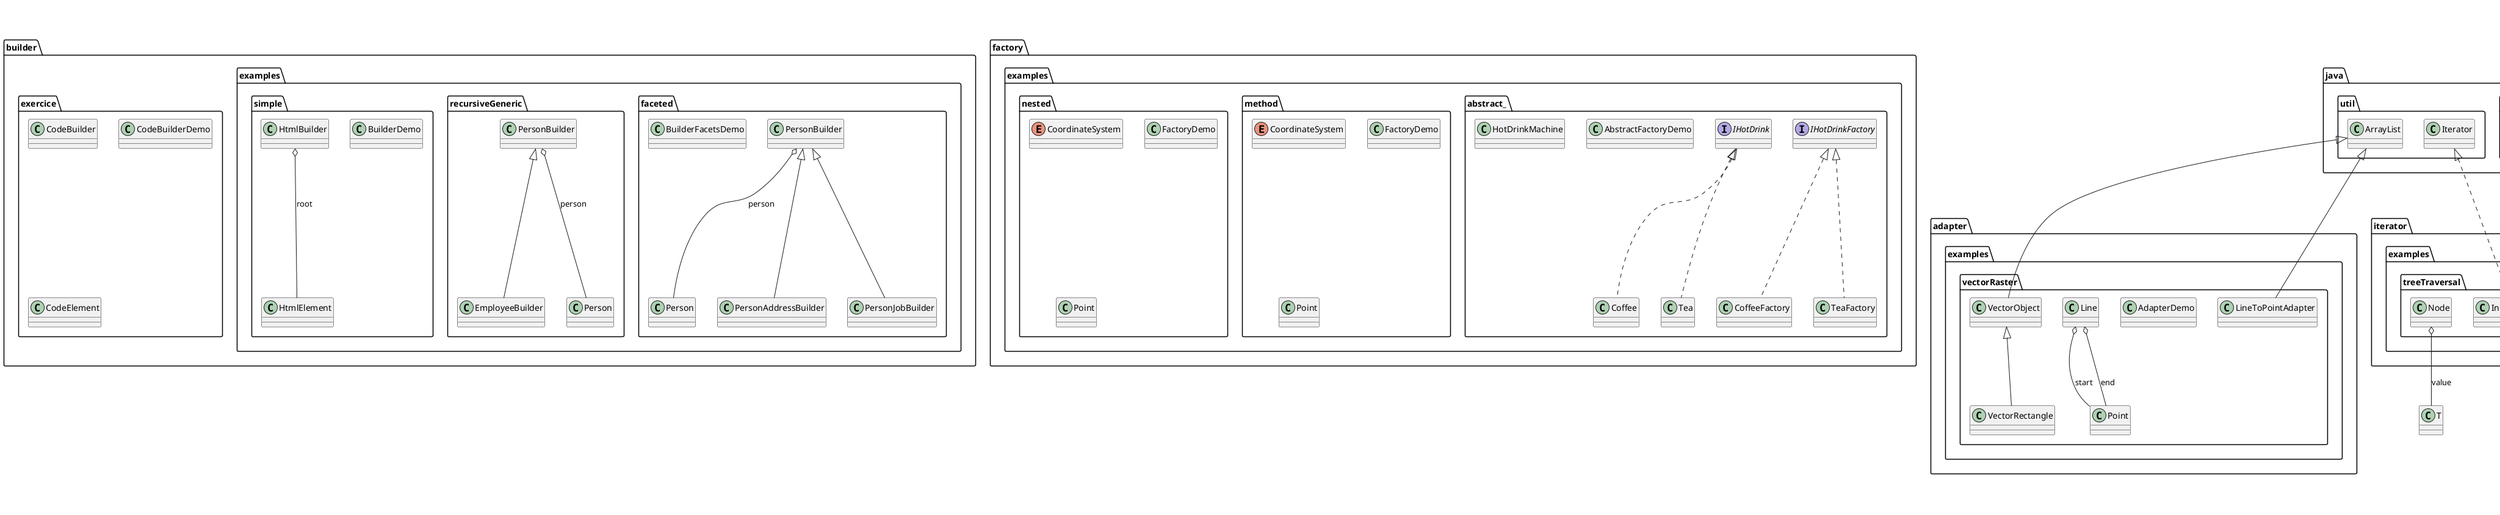 @startuml

title __JAVA-DESIGN-PATTERN's Class Diagram__\n

  namespace adapter.examples.vectorRaster {
    class adapter.examples.vectorRaster.AdapterDemo {
    }
  }
  

  namespace adapter.examples.vectorRaster {
    class adapter.examples.vectorRaster.Line {
    }
  }
  

  namespace adapter.examples.vectorRaster {
    class adapter.examples.vectorRaster.LineToPointAdapter {
    }
  }
  

  namespace adapter.examples.vectorRaster {
    class adapter.examples.vectorRaster.Point {
    }
  }
  

  namespace adapter.examples.vectorRaster {
    class adapter.examples.vectorRaster.VectorObject {
    }
  }
  

  namespace adapter.examples.vectorRaster {
    class adapter.examples.vectorRaster.VectorRectangle {
    }
  }
  

  namespace builder.examples.faceted {
    class builder.examples.faceted.BuilderFacetsDemo {
    }
  }
  

  namespace builder.examples.faceted {
    class builder.examples.faceted.Person {
    }
  }
  

  namespace builder.examples.faceted {
    class builder.examples.faceted.PersonAddressBuilder {
    }
  }
  

  namespace builder.examples.faceted {
    class builder.examples.faceted.PersonBuilder {
    }
  }
  

  namespace builder.examples.faceted {
    class builder.examples.faceted.PersonJobBuilder {
    }
  }
  

  namespace builder.examples.recursiveGeneric {
    class builder.examples.recursiveGeneric.EmployeeBuilder {
    }
  }
  

  namespace builder.examples.recursiveGeneric {
    class builder.examples.recursiveGeneric.Person {
    }
  }
  

  namespace builder.examples.recursiveGeneric {
    class builder.examples.recursiveGeneric.PersonBuilder {
    }
  }
  

  namespace builder.examples.simple {
    class builder.examples.simple.BuilderDemo {
    }
  }
  

  namespace builder.examples.simple {
    class builder.examples.simple.HtmlBuilder {
    }
  }
  

  namespace builder.examples.simple {
    class builder.examples.simple.HtmlElement {
    }
  }
  

  namespace builder.exercice {
    class builder.exercice.CodeBuilder {
    }
  }
  

  namespace builder.exercice {
    class builder.exercice.CodeBuilderDemo {
    }
  }
  

  namespace builder.exercice {
    class builder.exercice.CodeElement {
    }
  }
  

  namespace composite.examples.geometricShapes {
    class composite.examples.geometricShapes.Circle {
    }
  }
  

  namespace composite.examples.geometricShapes {
    class composite.examples.geometricShapes.CompositeDemo {
    }
  }
  

  namespace composite.examples.geometricShapes {
    class composite.examples.geometricShapes.GraphicObject {
    }
  }
  

  namespace composite.examples.geometricShapes {
    class composite.examples.geometricShapes.Square {
    }
  }
  

  namespace decorator.dynamic {
    class decorator.dynamic.ColoredShape {
    }
  }
  

  namespace decorator.dynamic {
    class decorator.dynamic.DynamicDecoratorDemo {
    }
  }
  

  namespace decorator.dynamic {
    class decorator.dynamic.TransparentShape {
    }
  }
  

  namespace decorator.dynamic {
    namespace base {
      class decorator.dynamic.base.Circle {
      }
    }
  }
  

  namespace decorator.dynamic {
    namespace base {
      interface decorator.dynamic.base.Shape {
      }
    }
  }
  

  namespace decorator.dynamic {
    namespace base {
      class decorator.dynamic.base.Square {
      }
    }
  }
  

  namespace decorator.string {
    class decorator.string.DecoratorStringDemo {
    }
  }
  

  namespace decorator.string {
    class decorator.string.MagicString {
    }
  }
  

  namespace factory.examples.abstract_ {
    class factory.examples.abstract_.AbstractFactoryDemo {
    }
  }
  

  namespace factory.examples.abstract_ {
    class factory.examples.abstract_.Coffee {
    }
  }
  

  namespace factory.examples.abstract_ {
    class factory.examples.abstract_.CoffeeFactory {
    }
  }
  

  namespace factory.examples.abstract_ {
    class factory.examples.abstract_.HotDrinkMachine {
    }
  }
  

  namespace factory.examples.abstract_ {
    interface factory.examples.abstract_.IHotDrink {
    }
  }
  

  namespace factory.examples.abstract_ {
    interface factory.examples.abstract_.IHotDrinkFactory {
    }
  }
  

  namespace factory.examples.abstract_ {
    class factory.examples.abstract_.Tea {
    }
  }
  

  namespace factory.examples.abstract_ {
    class factory.examples.abstract_.TeaFactory {
    }
  }
  

  namespace factory.examples.method {
    enum CoordinateSystem {
    }
  }
  

  namespace factory.examples.method {
    class factory.examples.method.FactoryDemo {
    }
  }
  

  namespace factory.examples.method {
    class factory.examples.method.Point {
    }
  }
  

  namespace factory.examples.nested {
    enum CoordinateSystem {
    }
  }
  

  namespace factory.examples.nested {
    class factory.examples.nested.FactoryDemo {
    }
  }
  

  namespace factory.examples.nested {
    class factory.examples.nested.Point {
    }
  }
  

  namespace iterator.examples.treeTraversal {
    class iterator.examples.treeTraversal.BinaryTree {
    }
  }
  

  namespace iterator.examples.treeTraversal {
    class iterator.examples.treeTraversal.Demo {
    }
  }
  

  namespace iterator.examples.treeTraversal {
    class iterator.examples.treeTraversal.InOrderIterator {
    }
  }
  

  namespace iterator.examples.treeTraversal {
    class iterator.examples.treeTraversal.Node {
    }
  }
  

  namespace singleton.examples.basic {
    class singleton.examples.basic.BasicSingleton {
    }
  }
  

  namespace singleton.examples.basic {
    class singleton.examples.basic.BasicSingletonDemo {
    }
  }
  

  namespace state.examples.classic {
    class state.examples.classic.BrokenState {
    }
  }
  

  namespace state.examples.classic {
    class state.examples.classic.ClassicStateDemo {
    }
  }
  

  namespace state.examples.classic {
    class state.examples.classic.LightSwitch {
    }
  }
  

  namespace state.examples.classic {
    class state.examples.classic.OffState {
    }
  }
  

  namespace state.examples.classic {
    class state.examples.classic.OnState {
    }
  }
  

  namespace state.examples.classic {
    class state.examples.classic.State {
    }
  }
  

  namespace strategy.examples.dynamic {
    class strategy.examples.dynamic.DynamicStrategyDemo {
    }
  }
  

  namespace strategy.examples.dynamic {
    class strategy.examples.dynamic.HtmlListStrategy {
    }
  }
  

  namespace strategy.examples.dynamic {
    interface strategy.examples.dynamic.ListStrategy {
    }
  }
  

  namespace strategy.examples.dynamic {
    class strategy.examples.dynamic.MarkdownListStrategy {
    }
  }
  

  namespace strategy.examples.dynamic {
    enum OutputFormat {
    }
  }
  

  namespace strategy.examples.dynamic {
    class strategy.examples.dynamic.TextProcessor {
    }
  }
  

  namespace visitor.examples.classic {
    class visitor.examples.classic.AdditionExpression {
    }
  }
  

  namespace visitor.examples.classic {
    class visitor.examples.classic.Demo {
    }
  }
  

  namespace visitor.examples.classic {
    class visitor.examples.classic.DoubleExpression {
    }
  }
  

  namespace visitor.examples.classic {
    abstract class visitor.examples.classic.Expression {
    }
  }
  

  namespace visitor.examples.classic {
    class visitor.examples.classic.ExpressionCalculator {
    }
  }
  

  namespace visitor.examples.classic {
    class visitor.examples.classic.ExpressionPrinter {
    }
  }
  

  namespace visitor.examples.classic {
    interface visitor.examples.classic.ExpressionVisitor {
    }
  }
  

  namespace visitor.examples.intrusive {
    class visitor.examples.intrusive.AdditionExpression {
    }
  }
  

  namespace visitor.examples.intrusive {
    class visitor.examples.intrusive.Demo {
    }
  }
  

  namespace visitor.examples.intrusive {
    class visitor.examples.intrusive.DoubleExpression {
    }
  }
  

  namespace visitor.examples.intrusive {
    abstract class visitor.examples.intrusive.Expression {
    }
  }
  

  namespace visitor.examples.reflective {
    class visitor.examples.reflective.AdditionExpression {
    }
  }
  

  namespace visitor.examples.reflective {
    class visitor.examples.reflective.Demo {
    }
  }
  

  namespace visitor.examples.reflective {
    class visitor.examples.reflective.DoubleExpression {
    }
  }
  

  namespace visitor.examples.reflective {
    abstract class visitor.examples.reflective.Expression {
    }
  }
  

  namespace visitor.examples.reflective {
    class visitor.examples.reflective.ExpressionPrinter {
    }
  }
  

  adapter.examples.vectorRaster.Line o-- adapter.examples.vectorRaster.Point : end
  adapter.examples.vectorRaster.Line o-- adapter.examples.vectorRaster.Point : start
  adapter.examples.vectorRaster.LineToPointAdapter -up-|> java.util.ArrayList
  adapter.examples.vectorRaster.VectorObject -up-|> java.util.ArrayList
  adapter.examples.vectorRaster.VectorRectangle -up-|> adapter.examples.vectorRaster.VectorObject
  builder.examples.faceted.PersonAddressBuilder -up-|> builder.examples.faceted.PersonBuilder
  builder.examples.faceted.PersonBuilder o-- builder.examples.faceted.Person : person
  builder.examples.faceted.PersonJobBuilder -up-|> builder.examples.faceted.PersonBuilder
  builder.examples.recursiveGeneric.EmployeeBuilder -up-|> builder.examples.recursiveGeneric.PersonBuilder
  builder.examples.recursiveGeneric.PersonBuilder o-- builder.examples.recursiveGeneric.Person : person
  builder.examples.simple.HtmlBuilder o-- builder.examples.simple.HtmlElement : root
  composite.examples.geometricShapes.Circle -up-|> composite.examples.geometricShapes.GraphicObject
  composite.examples.geometricShapes.Square -up-|> composite.examples.geometricShapes.GraphicObject
  decorator.dynamic.ColoredShape .up.|> decorator.dynamic.base.Shape
  decorator.dynamic.ColoredShape o-- decorator.dynamic.base.Shape : shape
  decorator.dynamic.TransparentShape .up.|> decorator.dynamic.base.Shape
  decorator.dynamic.TransparentShape o-- decorator.dynamic.base.Shape : shape
  decorator.dynamic.base.Circle .up.|> decorator.dynamic.base.Shape
  decorator.dynamic.base.Square .up.|> decorator.dynamic.base.Shape
  factory.examples.abstract_.Coffee .up.|> factory.examples.abstract_.IHotDrink
  factory.examples.abstract_.CoffeeFactory .up.|> factory.examples.abstract_.IHotDrinkFactory
  factory.examples.abstract_.Tea .up.|> factory.examples.abstract_.IHotDrink
  factory.examples.abstract_.TeaFactory .up.|> factory.examples.abstract_.IHotDrinkFactory
  iterator.examples.treeTraversal.BinaryTree .up.|> java.lang.Iterable
  iterator.examples.treeTraversal.InOrderIterator .up.|> java.util.Iterator
  iterator.examples.treeTraversal.Node o-- T : value
  state.examples.classic.BrokenState -up-|> state.examples.classic.State
  state.examples.classic.LightSwitch o-- state.examples.classic.State : state
  state.examples.classic.OffState -up-|> state.examples.classic.State
  state.examples.classic.OnState -up-|> state.examples.classic.State
  strategy.examples.dynamic.HtmlListStrategy .up.|> strategy.examples.dynamic.ListStrategy
  strategy.examples.dynamic.MarkdownListStrategy .up.|> strategy.examples.dynamic.ListStrategy
  strategy.examples.dynamic.TextProcessor o-- strategy.examples.dynamic.ListStrategy : listStrategy
  visitor.examples.classic.AdditionExpression -up-|> visitor.examples.classic.Expression
  visitor.examples.classic.AdditionExpression o-- visitor.examples.classic.Expression : left
  visitor.examples.classic.AdditionExpression o-- visitor.examples.classic.Expression : right
  visitor.examples.classic.DoubleExpression -up-|> visitor.examples.classic.Expression
  visitor.examples.classic.ExpressionCalculator .up.|> visitor.examples.classic.ExpressionVisitor
  visitor.examples.classic.ExpressionPrinter .up.|> visitor.examples.classic.ExpressionVisitor
  visitor.examples.intrusive.AdditionExpression -up-|> visitor.examples.intrusive.Expression
  visitor.examples.intrusive.AdditionExpression o-- visitor.examples.intrusive.Expression : left
  visitor.examples.intrusive.AdditionExpression o-- visitor.examples.intrusive.Expression : right
  visitor.examples.intrusive.DoubleExpression -up-|> visitor.examples.intrusive.Expression
  visitor.examples.reflective.AdditionExpression -up-|> visitor.examples.reflective.Expression
  visitor.examples.reflective.AdditionExpression o-- visitor.examples.reflective.Expression : left
  visitor.examples.reflective.AdditionExpression o-- visitor.examples.reflective.Expression : right
  visitor.examples.reflective.DoubleExpression -up-|> visitor.examples.reflective.Expression


right footer


PlantUML diagram generated by SketchIt! (https://bitbucket.org/pmesmeur/sketch.it)
For more information about this tool, please contact philippe.mesmeur@gmail.com
endfooter

@enduml
